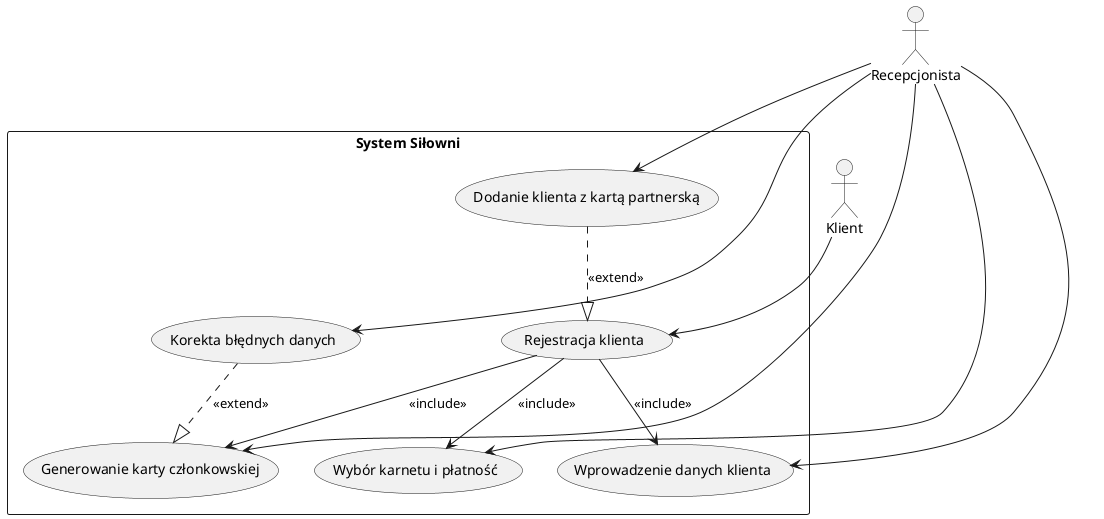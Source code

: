 @startuml
actor Klient
actor Recepcjonista

rectangle "System Siłowni" {
    
    usecase "Rejestracja klienta" as UC1
    usecase "Wprowadzenie danych klienta" as UC1a
    usecase "Wybór karnetu i płatność" as UC1b
    usecase "Generowanie karty członkowskiej" as UC1c
    usecase "Dodanie klienta z kartą partnerską" as UC1d
    usecase "Korekta błędnych danych" as UC1e

    ' Połączenia <<include>> (obowiązkowe kroki)
    UC1 --> UC1a : <<include>>
    UC1 --> UC1b : <<include>>
    UC1 --> UC1c : <<include>>

    ' Połączenia <<extend>> (opcjonalne kroki)
    UC1d ..|> UC1 : <<extend>> 
    UC1e ..|> UC1c : <<extend>> 

    ' Połączenia aktorów z przypadkami
    Klient --> UC1
    Recepcjonista --> UC1a
    Recepcjonista --> UC1b
    Recepcjonista --> UC1c
    Recepcjonista --> UC1d
    Recepcjonista --> UC1e
}
@enduml
